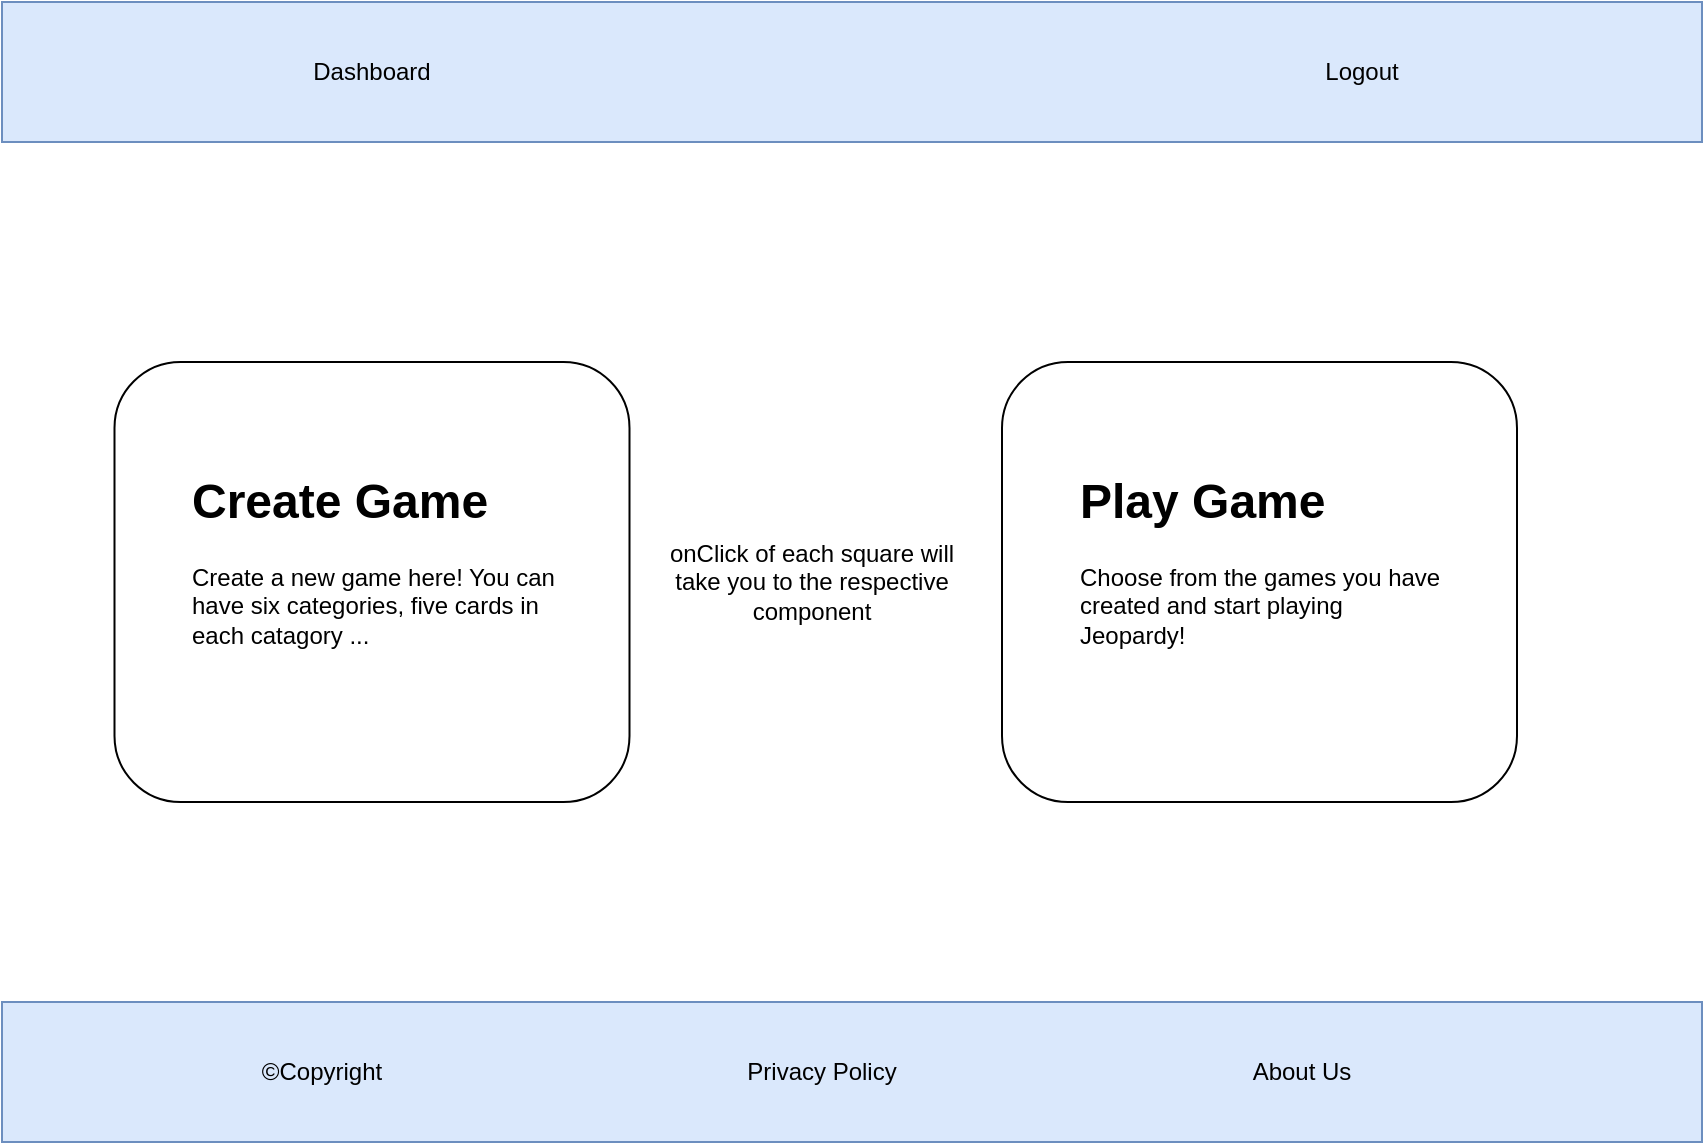 <mxfile version="20.3.0" type="device"><diagram id="fvQrUP8hThEVy_PcrRIc" name="Page-1"><mxGraphModel dx="862" dy="545" grid="1" gridSize="10" guides="1" tooltips="1" connect="1" arrows="1" fold="1" page="1" pageScale="1" pageWidth="850" pageHeight="1100" math="0" shadow="0"><root><mxCell id="0"/><mxCell id="1" parent="0"/><mxCell id="vDe9gCnrkB2ip9gjzLAA-1" value="" style="rounded=0;whiteSpace=wrap;html=1;fillColor=#dae8fc;strokeColor=#6c8ebf;" vertex="1" parent="1"><mxGeometry width="850" height="70" as="geometry"/></mxCell><mxCell id="vDe9gCnrkB2ip9gjzLAA-2" value="Dashboard" style="text;html=1;strokeColor=none;fillColor=none;align=center;verticalAlign=middle;whiteSpace=wrap;rounded=0;" vertex="1" parent="1"><mxGeometry x="140" y="20" width="90" height="30" as="geometry"/></mxCell><mxCell id="vDe9gCnrkB2ip9gjzLAA-3" value="Logout" style="text;html=1;strokeColor=none;fillColor=none;align=center;verticalAlign=middle;whiteSpace=wrap;rounded=0;" vertex="1" parent="1"><mxGeometry x="650" y="20" width="60" height="30" as="geometry"/></mxCell><mxCell id="vDe9gCnrkB2ip9gjzLAA-6" value="" style="rounded=1;whiteSpace=wrap;html=1;" vertex="1" parent="1"><mxGeometry x="56.25" y="180" width="257.5" height="220" as="geometry"/></mxCell><mxCell id="vDe9gCnrkB2ip9gjzLAA-7" value="" style="rounded=1;whiteSpace=wrap;html=1;" vertex="1" parent="1"><mxGeometry x="500" y="180" width="257.5" height="220" as="geometry"/></mxCell><mxCell id="vDe9gCnrkB2ip9gjzLAA-8" value="&lt;h1&gt;Create Game&lt;/h1&gt;&lt;p&gt;Create a new game here! You can have six categories, five cards in each catagory ...&lt;/p&gt;" style="text;html=1;strokeColor=none;fillColor=none;spacing=5;spacingTop=-20;whiteSpace=wrap;overflow=hidden;rounded=0;" vertex="1" parent="1"><mxGeometry x="90" y="230" width="190" height="120" as="geometry"/></mxCell><mxCell id="vDe9gCnrkB2ip9gjzLAA-9" value="&lt;h1&gt;Play Game&lt;/h1&gt;&lt;p&gt;Choose from the games you have created and start playing Jeopardy!&lt;/p&gt;" style="text;html=1;strokeColor=none;fillColor=none;spacing=5;spacingTop=-20;whiteSpace=wrap;overflow=hidden;rounded=0;" vertex="1" parent="1"><mxGeometry x="533.75" y="230" width="190" height="120" as="geometry"/></mxCell><mxCell id="vDe9gCnrkB2ip9gjzLAA-10" value="onClick of each square will take you to the respective component" style="text;html=1;strokeColor=none;fillColor=none;align=center;verticalAlign=middle;whiteSpace=wrap;rounded=0;" vertex="1" parent="1"><mxGeometry x="320" y="275" width="170" height="30" as="geometry"/></mxCell><mxCell id="vDe9gCnrkB2ip9gjzLAA-12" value="" style="rounded=0;whiteSpace=wrap;html=1;fillColor=#dae8fc;strokeColor=#6c8ebf;" vertex="1" parent="1"><mxGeometry y="500" width="850" height="70" as="geometry"/></mxCell><mxCell id="vDe9gCnrkB2ip9gjzLAA-13" value="About Us" style="text;html=1;strokeColor=none;fillColor=none;align=center;verticalAlign=middle;whiteSpace=wrap;rounded=0;" vertex="1" parent="1"><mxGeometry x="620" y="520" width="60" height="30" as="geometry"/></mxCell><mxCell id="vDe9gCnrkB2ip9gjzLAA-14" value="Privacy Policy" style="text;html=1;strokeColor=none;fillColor=none;align=center;verticalAlign=middle;whiteSpace=wrap;rounded=0;" vertex="1" parent="1"><mxGeometry x="370" y="520" width="80" height="30" as="geometry"/></mxCell><mxCell id="vDe9gCnrkB2ip9gjzLAA-15" value="©Copyright" style="text;html=1;strokeColor=none;fillColor=none;align=center;verticalAlign=middle;whiteSpace=wrap;rounded=0;" vertex="1" parent="1"><mxGeometry x="120" y="520" width="80" height="30" as="geometry"/></mxCell></root></mxGraphModel></diagram></mxfile>